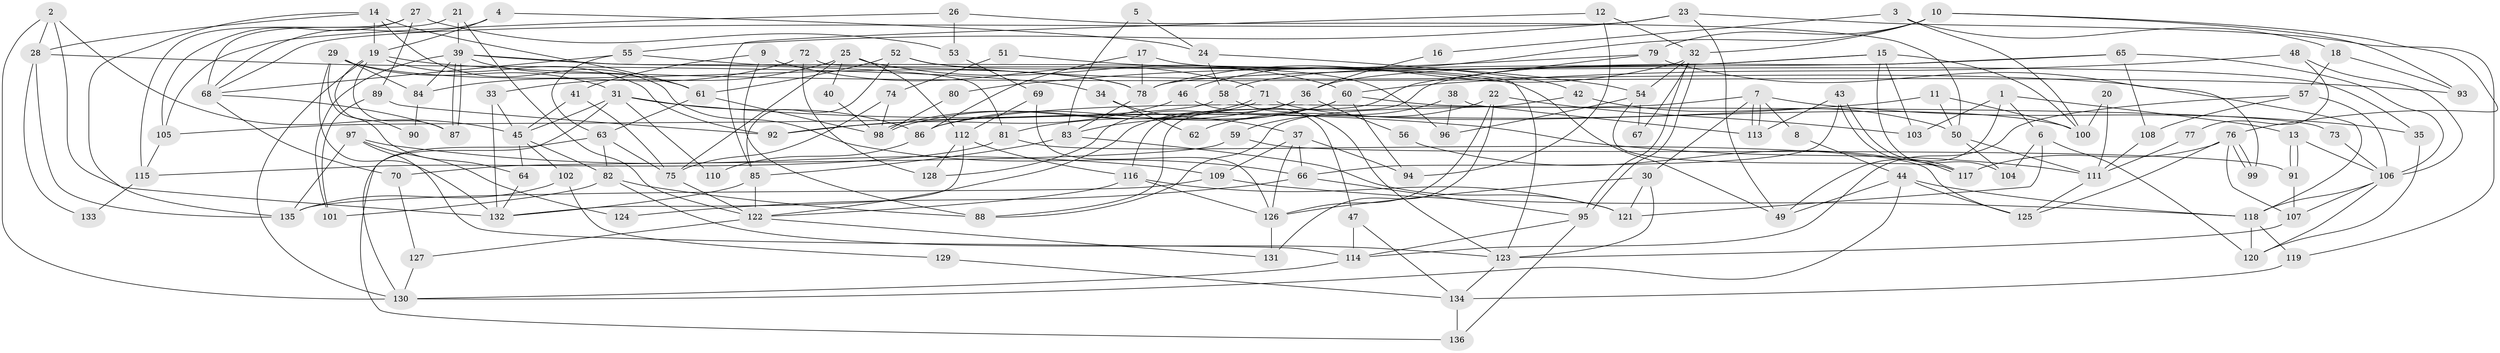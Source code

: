 // coarse degree distribution, {5: 0.25287356321839083, 8: 0.09195402298850575, 3: 0.20689655172413793, 2: 0.10344827586206896, 7: 0.06896551724137931, 4: 0.13793103448275862, 6: 0.09195402298850575, 11: 0.011494252873563218, 9: 0.011494252873563218, 10: 0.022988505747126436}
// Generated by graph-tools (version 1.1) at 2025/52/02/27/25 19:52:01]
// undirected, 136 vertices, 272 edges
graph export_dot {
graph [start="1"]
  node [color=gray90,style=filled];
  1;
  2;
  3;
  4;
  5;
  6;
  7;
  8;
  9;
  10;
  11;
  12;
  13;
  14;
  15;
  16;
  17;
  18;
  19;
  20;
  21;
  22;
  23;
  24;
  25;
  26;
  27;
  28;
  29;
  30;
  31;
  32;
  33;
  34;
  35;
  36;
  37;
  38;
  39;
  40;
  41;
  42;
  43;
  44;
  45;
  46;
  47;
  48;
  49;
  50;
  51;
  52;
  53;
  54;
  55;
  56;
  57;
  58;
  59;
  60;
  61;
  62;
  63;
  64;
  65;
  66;
  67;
  68;
  69;
  70;
  71;
  72;
  73;
  74;
  75;
  76;
  77;
  78;
  79;
  80;
  81;
  82;
  83;
  84;
  85;
  86;
  87;
  88;
  89;
  90;
  91;
  92;
  93;
  94;
  95;
  96;
  97;
  98;
  99;
  100;
  101;
  102;
  103;
  104;
  105;
  106;
  107;
  108;
  109;
  110;
  111;
  112;
  113;
  114;
  115;
  116;
  117;
  118;
  119;
  120;
  121;
  122;
  123;
  124;
  125;
  126;
  127;
  128;
  129;
  130;
  131;
  132;
  133;
  134;
  135;
  136;
  1 -- 49;
  1 -- 13;
  1 -- 6;
  1 -- 103;
  2 -- 45;
  2 -- 130;
  2 -- 28;
  2 -- 132;
  3 -- 100;
  3 -- 18;
  3 -- 16;
  4 -- 68;
  4 -- 19;
  4 -- 24;
  5 -- 83;
  5 -- 24;
  6 -- 121;
  6 -- 104;
  6 -- 120;
  7 -- 86;
  7 -- 113;
  7 -- 113;
  7 -- 8;
  7 -- 30;
  7 -- 35;
  8 -- 44;
  9 -- 88;
  9 -- 41;
  9 -- 71;
  10 -- 32;
  10 -- 76;
  10 -- 46;
  10 -- 79;
  10 -- 93;
  11 -- 50;
  11 -- 92;
  11 -- 100;
  12 -- 85;
  12 -- 32;
  12 -- 94;
  13 -- 106;
  13 -- 91;
  13 -- 91;
  14 -- 135;
  14 -- 28;
  14 -- 19;
  14 -- 61;
  14 -- 66;
  15 -- 100;
  15 -- 103;
  15 -- 36;
  15 -- 58;
  15 -- 104;
  16 -- 36;
  17 -- 35;
  17 -- 78;
  17 -- 86;
  18 -- 93;
  18 -- 57;
  19 -- 87;
  19 -- 90;
  19 -- 92;
  19 -- 93;
  19 -- 130;
  20 -- 100;
  20 -- 111;
  21 -- 39;
  21 -- 68;
  21 -- 122;
  22 -- 131;
  22 -- 126;
  22 -- 62;
  22 -- 103;
  23 -- 49;
  23 -- 68;
  23 -- 55;
  23 -- 119;
  24 -- 58;
  24 -- 42;
  25 -- 60;
  25 -- 75;
  25 -- 33;
  25 -- 40;
  25 -- 112;
  26 -- 50;
  26 -- 105;
  26 -- 53;
  27 -- 105;
  27 -- 53;
  27 -- 89;
  27 -- 115;
  28 -- 135;
  28 -- 34;
  28 -- 133;
  29 -- 31;
  29 -- 132;
  29 -- 64;
  29 -- 78;
  29 -- 84;
  30 -- 123;
  30 -- 121;
  30 -- 126;
  31 -- 86;
  31 -- 45;
  31 -- 110;
  31 -- 111;
  31 -- 130;
  32 -- 78;
  32 -- 95;
  32 -- 95;
  32 -- 54;
  32 -- 67;
  33 -- 132;
  33 -- 45;
  34 -- 37;
  34 -- 62;
  35 -- 120;
  36 -- 128;
  36 -- 56;
  36 -- 86;
  37 -- 66;
  37 -- 126;
  37 -- 94;
  37 -- 109;
  38 -- 96;
  38 -- 113;
  38 -- 59;
  39 -- 87;
  39 -- 87;
  39 -- 61;
  39 -- 49;
  39 -- 81;
  39 -- 84;
  39 -- 101;
  40 -- 98;
  41 -- 75;
  41 -- 45;
  42 -- 88;
  42 -- 50;
  43 -- 66;
  43 -- 117;
  43 -- 117;
  43 -- 113;
  44 -- 125;
  44 -- 130;
  44 -- 49;
  44 -- 118;
  45 -- 64;
  45 -- 82;
  45 -- 102;
  46 -- 47;
  46 -- 92;
  47 -- 114;
  47 -- 134;
  48 -- 106;
  48 -- 60;
  48 -- 77;
  50 -- 104;
  50 -- 111;
  51 -- 54;
  51 -- 74;
  52 -- 85;
  52 -- 61;
  52 -- 96;
  52 -- 118;
  53 -- 69;
  54 -- 117;
  54 -- 67;
  54 -- 96;
  55 -- 63;
  55 -- 68;
  55 -- 78;
  56 -- 117;
  57 -- 106;
  57 -- 108;
  57 -- 114;
  58 -- 123;
  58 -- 105;
  59 -- 91;
  59 -- 70;
  60 -- 94;
  60 -- 122;
  60 -- 73;
  60 -- 81;
  60 -- 83;
  61 -- 63;
  61 -- 98;
  63 -- 136;
  63 -- 82;
  63 -- 75;
  64 -- 132;
  65 -- 78;
  65 -- 106;
  65 -- 88;
  65 -- 108;
  66 -- 95;
  66 -- 124;
  68 -- 70;
  68 -- 87;
  69 -- 112;
  69 -- 126;
  70 -- 127;
  71 -- 98;
  71 -- 98;
  71 -- 100;
  72 -- 123;
  72 -- 84;
  72 -- 128;
  73 -- 106;
  74 -- 75;
  74 -- 98;
  75 -- 122;
  76 -- 125;
  76 -- 99;
  76 -- 99;
  76 -- 107;
  76 -- 117;
  77 -- 111;
  78 -- 83;
  79 -- 116;
  79 -- 80;
  79 -- 99;
  80 -- 98;
  81 -- 115;
  81 -- 125;
  82 -- 101;
  82 -- 88;
  82 -- 123;
  83 -- 85;
  83 -- 121;
  84 -- 90;
  85 -- 122;
  85 -- 132;
  86 -- 110;
  89 -- 92;
  89 -- 101;
  91 -- 107;
  95 -- 114;
  95 -- 136;
  97 -- 114;
  97 -- 109;
  97 -- 124;
  97 -- 135;
  102 -- 135;
  102 -- 129;
  105 -- 115;
  106 -- 120;
  106 -- 118;
  106 -- 107;
  107 -- 123;
  108 -- 111;
  109 -- 118;
  109 -- 135;
  111 -- 125;
  112 -- 132;
  112 -- 116;
  112 -- 128;
  114 -- 130;
  115 -- 133;
  116 -- 121;
  116 -- 122;
  116 -- 126;
  118 -- 119;
  118 -- 120;
  119 -- 134;
  122 -- 127;
  122 -- 131;
  123 -- 134;
  126 -- 131;
  127 -- 130;
  129 -- 134;
  134 -- 136;
}
